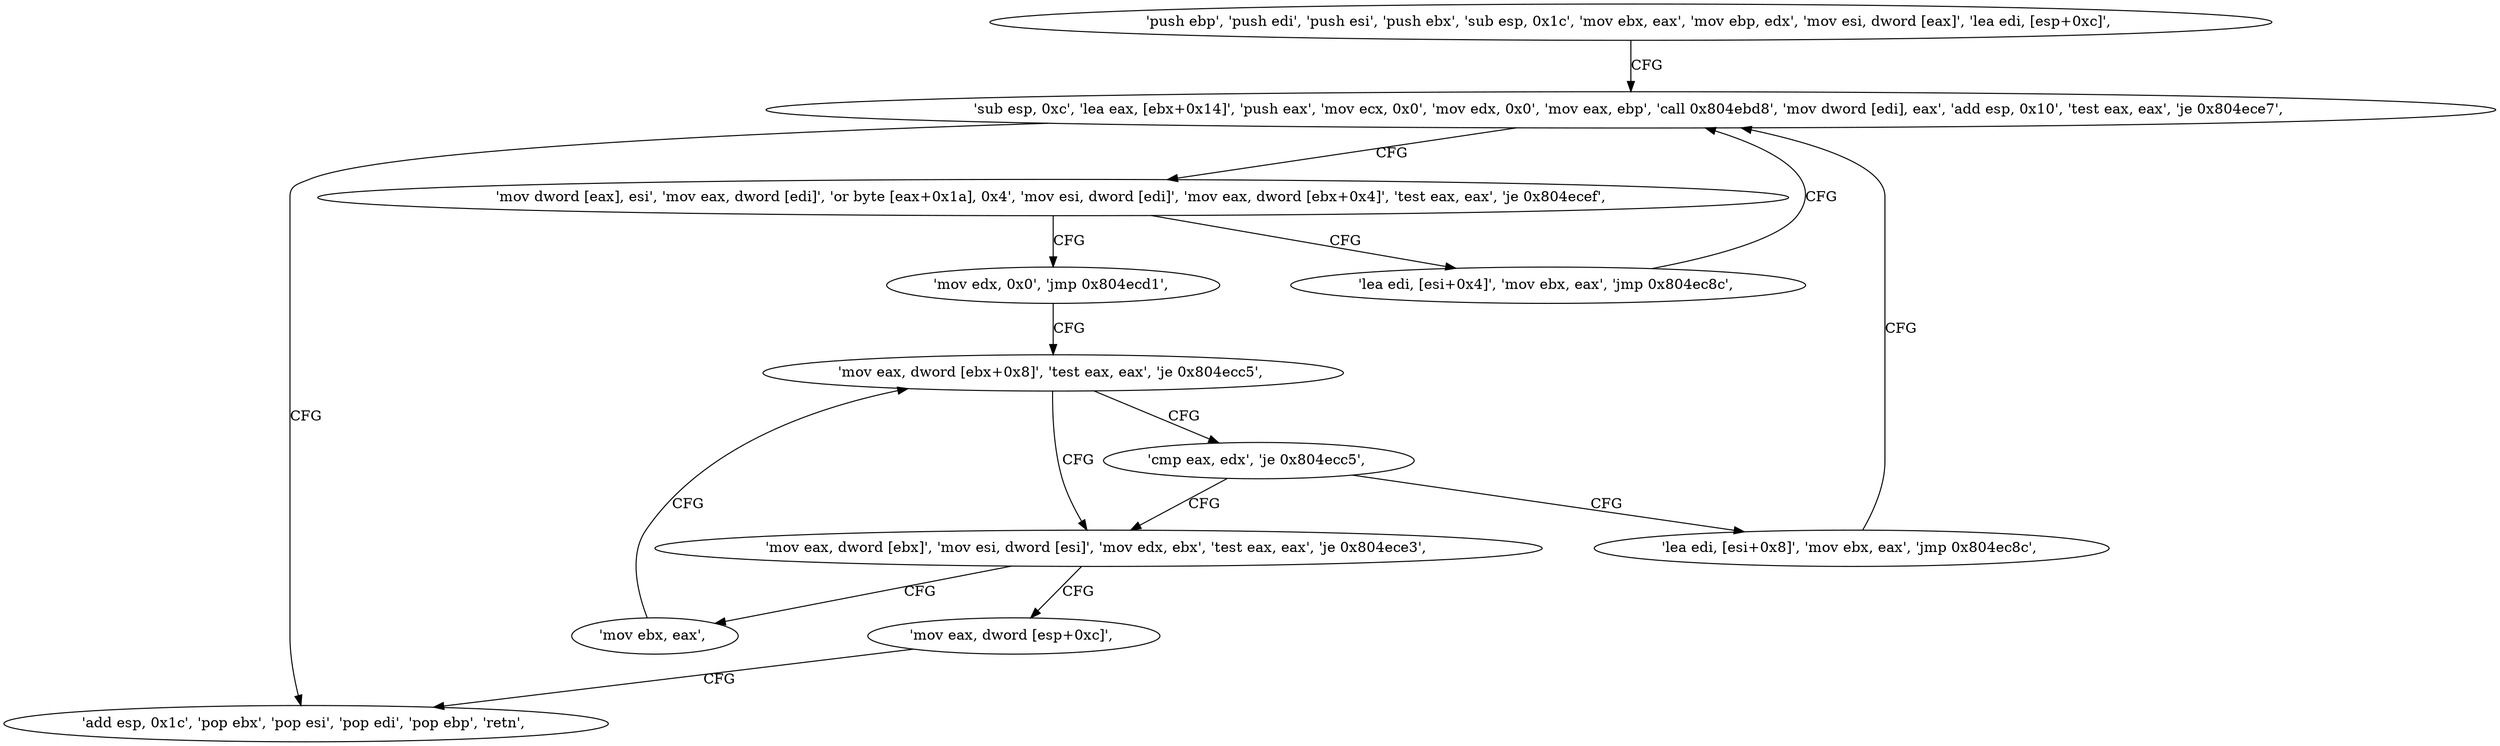 digraph "func" {
"134540411" [label = "'push ebp', 'push edi', 'push esi', 'push ebx', 'sub esp, 0x1c', 'mov ebx, eax', 'mov ebp, edx', 'mov esi, dword [eax]', 'lea edi, [esp+0xc]', " ]
"134540428" [label = "'sub esp, 0xc', 'lea eax, [ebx+0x14]', 'push eax', 'mov ecx, 0x0', 'mov edx, 0x0', 'mov eax, ebp', 'call 0x804ebd8', 'mov dword [edi], eax', 'add esp, 0x10', 'test eax, eax', 'je 0x804ece7', " ]
"134540519" [label = "'add esp, 0x1c', 'pop ebx', 'pop esi', 'pop edi', 'pop ebp', 'retn', " ]
"134540461" [label = "'mov dword [eax], esi', 'mov eax, dword [edi]', 'or byte [eax+0x1a], 0x4', 'mov esi, dword [edi]', 'mov eax, dword [ebx+0x4]', 'test eax, eax', 'je 0x804ecef', " ]
"134540527" [label = "'mov edx, 0x0', 'jmp 0x804ecd1', " ]
"134540478" [label = "'lea edi, [esi+0x4]', 'mov ebx, eax', 'jmp 0x804ec8c', " ]
"134540497" [label = "'mov eax, dword [ebx+0x8]', 'test eax, eax', 'je 0x804ecc5', " ]
"134540485" [label = "'mov eax, dword [ebx]', 'mov esi, dword [esi]', 'mov edx, ebx', 'test eax, eax', 'je 0x804ece3', " ]
"134540504" [label = "'cmp eax, edx', 'je 0x804ecc5', " ]
"134540515" [label = "'mov eax, dword [esp+0xc]', " ]
"134540495" [label = "'mov ebx, eax', " ]
"134540508" [label = "'lea edi, [esi+0x8]', 'mov ebx, eax', 'jmp 0x804ec8c', " ]
"134540411" -> "134540428" [ label = "CFG" ]
"134540428" -> "134540519" [ label = "CFG" ]
"134540428" -> "134540461" [ label = "CFG" ]
"134540461" -> "134540527" [ label = "CFG" ]
"134540461" -> "134540478" [ label = "CFG" ]
"134540527" -> "134540497" [ label = "CFG" ]
"134540478" -> "134540428" [ label = "CFG" ]
"134540497" -> "134540485" [ label = "CFG" ]
"134540497" -> "134540504" [ label = "CFG" ]
"134540485" -> "134540515" [ label = "CFG" ]
"134540485" -> "134540495" [ label = "CFG" ]
"134540504" -> "134540485" [ label = "CFG" ]
"134540504" -> "134540508" [ label = "CFG" ]
"134540515" -> "134540519" [ label = "CFG" ]
"134540495" -> "134540497" [ label = "CFG" ]
"134540508" -> "134540428" [ label = "CFG" ]
}
